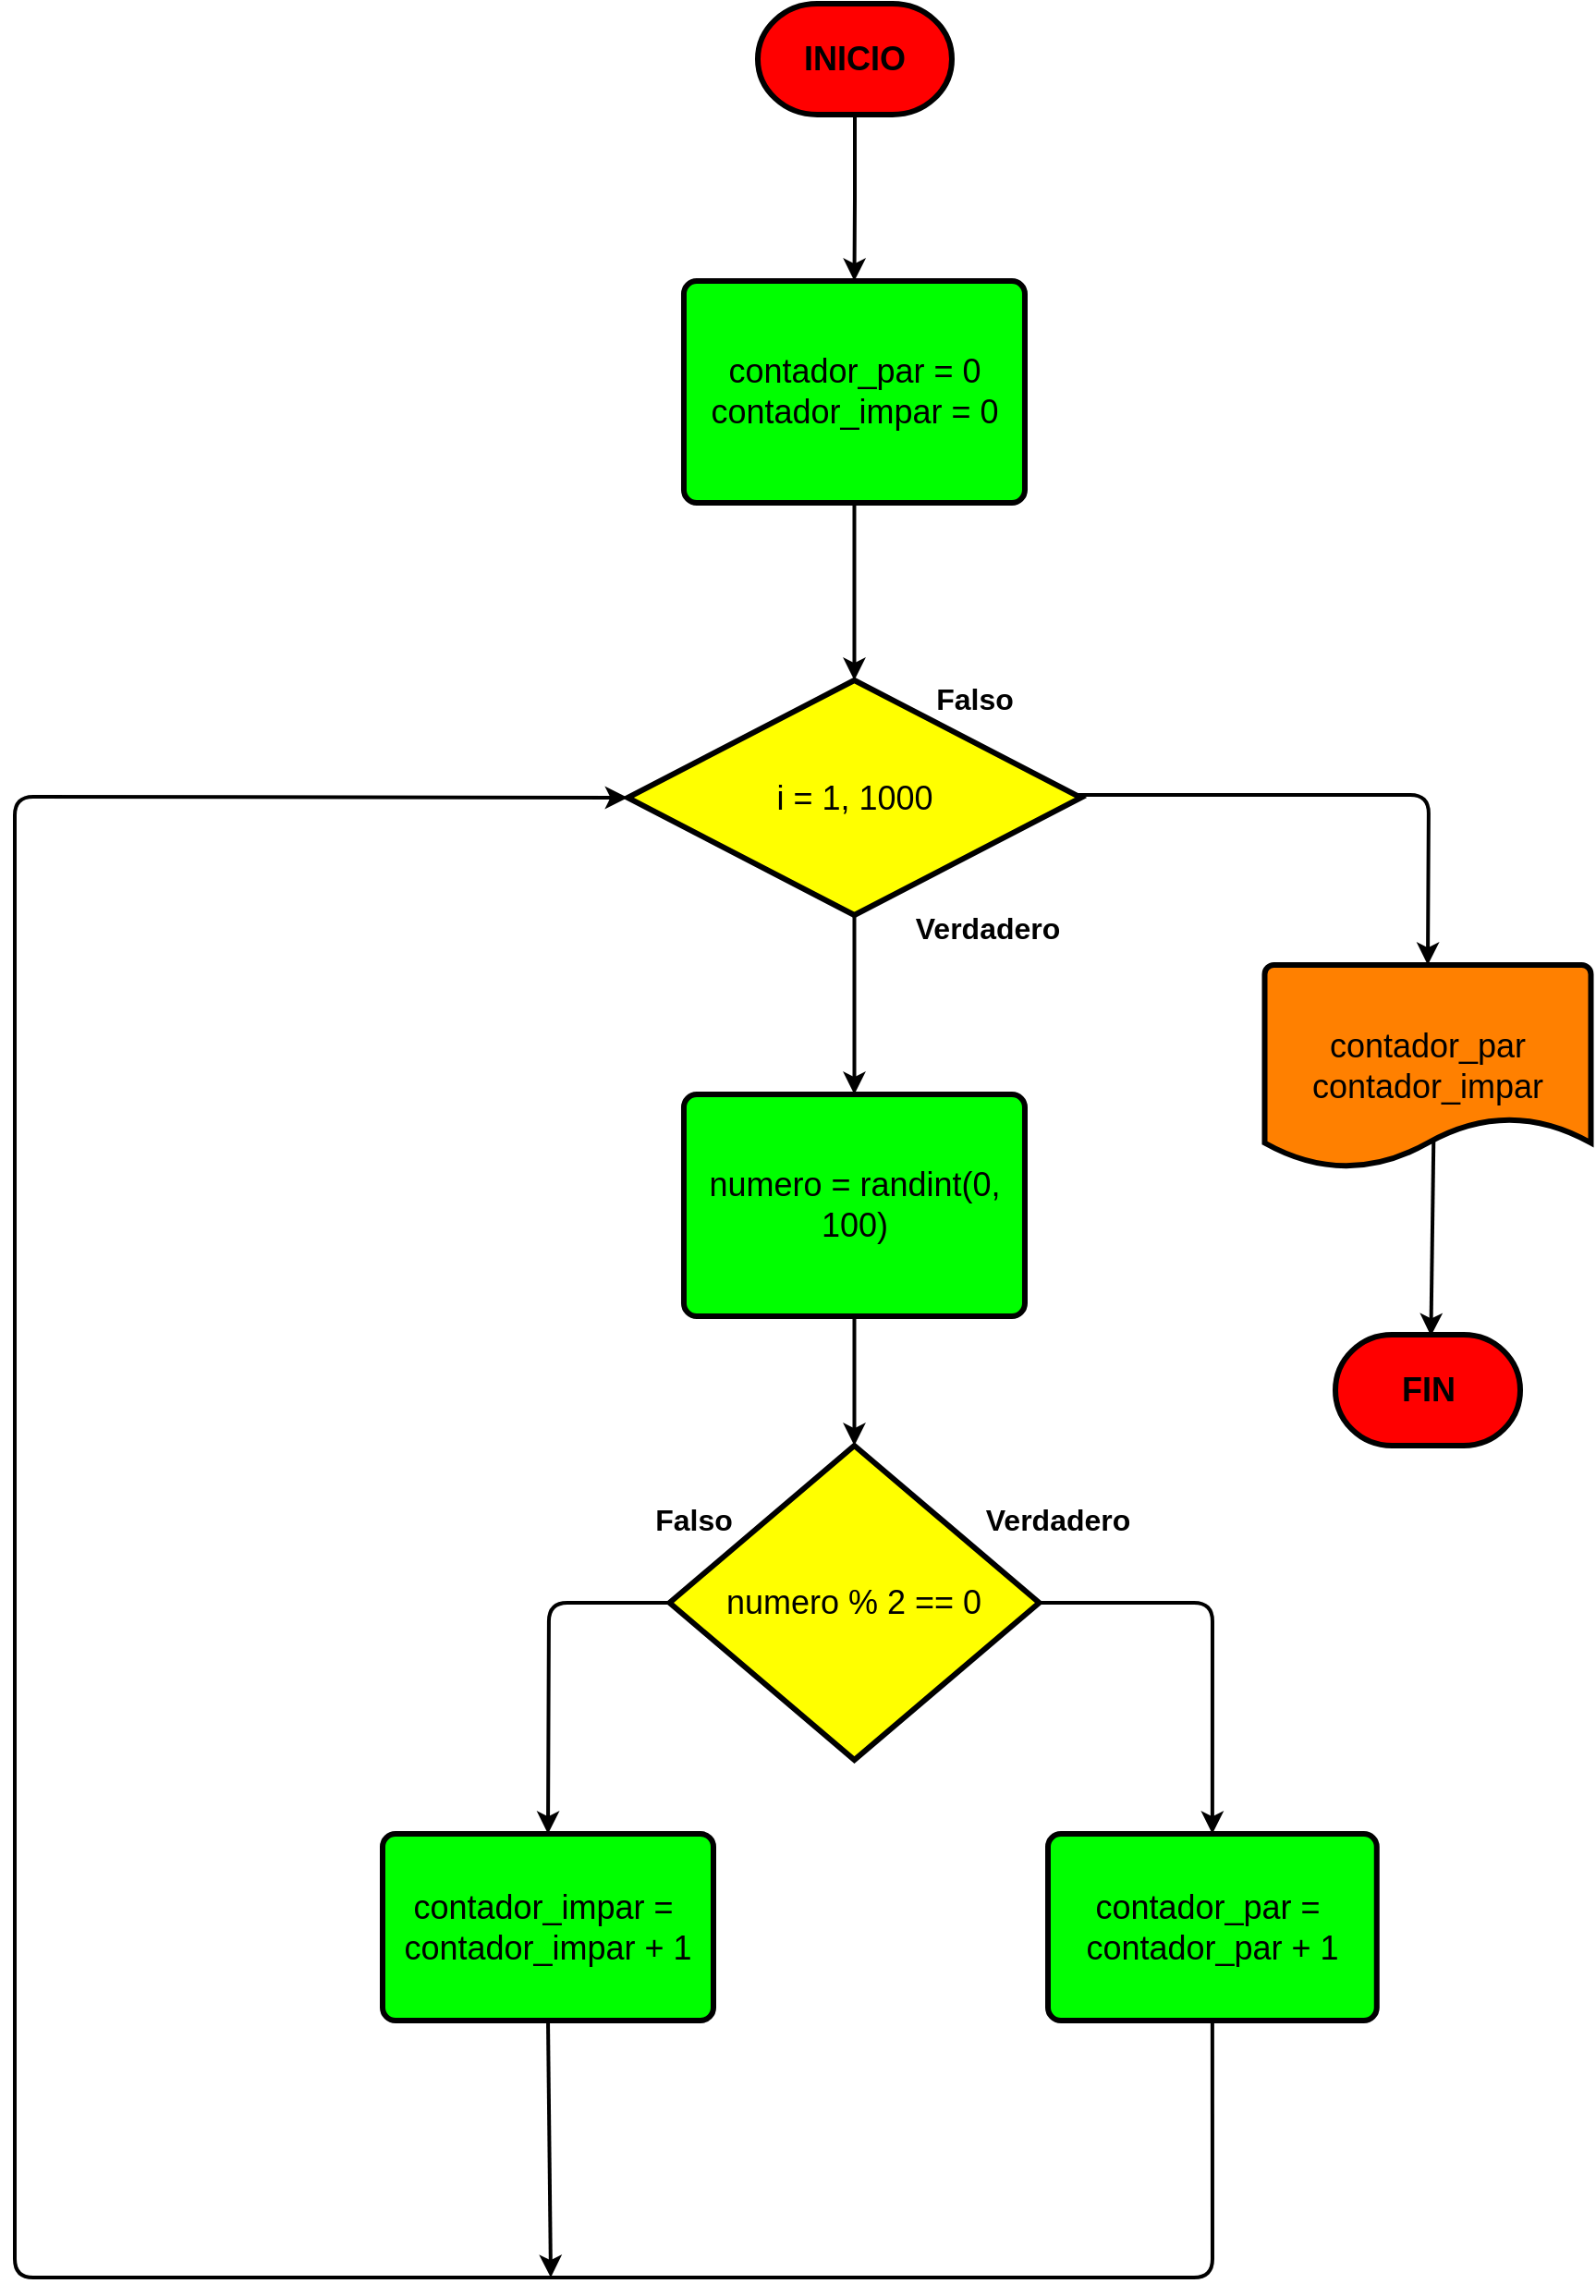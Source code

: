 <mxfile>
    <diagram id="hyXTzDfZUhhmsDUPOdG6" name="Page-1">
        <mxGraphModel dx="1883" dy="1585" grid="1" gridSize="10" guides="1" tooltips="1" connect="1" arrows="1" fold="1" page="1" pageScale="1" pageWidth="700" pageHeight="700" background="#FFFFFF" math="0" shadow="0">
            <root>
                <mxCell id="0"/>
                <mxCell id="1" parent="0"/>
                <mxCell id="diSnjzynUhi2UMkX59iC-12" value="" style="edgeStyle=orthogonalEdgeStyle;rounded=0;orthogonalLoop=1;jettySize=auto;html=1;fontSize=18;strokeColor=#000000;strokeWidth=2;entryX=0.5;entryY=0;entryDx=0;entryDy=0;" parent="1" source="diSnjzynUhi2UMkX59iC-5" target="118" edge="1">
                    <mxGeometry relative="1" as="geometry">
                        <mxPoint x="725.495" y="179" as="targetPoint"/>
                    </mxGeometry>
                </mxCell>
                <mxCell id="diSnjzynUhi2UMkX59iC-5" value="INICIO" style="strokeWidth=3;html=1;shape=mxgraph.flowchart.terminator;whiteSpace=wrap;fontSize=18;fillColor=#FF0000;fontStyle=1;fontColor=#000000;strokeColor=#000000;" parent="1" vertex="1">
                    <mxGeometry x="673" y="49" width="105" height="60" as="geometry"/>
                </mxCell>
                <mxCell id="diSnjzynUhi2UMkX59iC-6" value="FIN" style="strokeWidth=3;html=1;shape=mxgraph.flowchart.terminator;whiteSpace=wrap;fontSize=18;fillColor=#FF0000;fontColor=#000000;strokeColor=#000000;fontStyle=1" parent="1" vertex="1">
                    <mxGeometry x="985.5" y="769" width="100" height="60" as="geometry"/>
                </mxCell>
                <mxCell id="97" style="edgeStyle=none;html=1;exitX=0.5;exitY=1;exitDx=0;exitDy=0;exitPerimeter=0;strokeWidth=2;strokeColor=#000000;entryX=0.5;entryY=0;entryDx=0;entryDy=0;" parent="1" source="2" target="184" edge="1">
                    <mxGeometry relative="1" as="geometry">
                        <mxPoint x="725.5" y="639" as="targetPoint"/>
                    </mxGeometry>
                </mxCell>
                <mxCell id="110" style="edgeStyle=none;html=1;exitX=1;exitY=0.5;exitDx=0;exitDy=0;exitPerimeter=0;entryX=0.5;entryY=0;entryDx=0;entryDy=0;entryPerimeter=0;strokeWidth=2;strokeColor=#000000;" parent="1" target="diSnjzynUhi2UMkX59iC-7" edge="1">
                    <mxGeometry relative="1" as="geometry">
                        <Array as="points">
                            <mxPoint x="976" y="477"/>
                            <mxPoint x="1036" y="477"/>
                        </Array>
                        <mxPoint x="824.25" y="477" as="sourcePoint"/>
                        <mxPoint x="1169.5" y="542" as="targetPoint"/>
                    </mxGeometry>
                </mxCell>
                <mxCell id="2" value="&lt;div&gt;&lt;/div&gt;&lt;font face=&quot;helvetica&quot;&gt;&lt;span style=&quot;font-size: 18px&quot;&gt;i = 1, 1000&lt;/span&gt;&lt;/font&gt;" style="strokeWidth=3;html=1;shape=mxgraph.flowchart.decision;whiteSpace=wrap;fillColor=#FFFF00;fontColor=#000000;strokeColor=#000000;" parent="1" vertex="1">
                    <mxGeometry x="602.62" y="415" width="245.25" height="127" as="geometry"/>
                </mxCell>
                <mxCell id="11" value="&lt;b&gt;&lt;font style=&quot;font-size: 16px&quot;&gt;Falso&lt;/font&gt;&lt;/b&gt;" style="text;html=1;align=center;verticalAlign=middle;resizable=0;points=[];autosize=1;strokeColor=none;fillColor=none;fontColor=#000000;" parent="1" vertex="1">
                    <mxGeometry x="759.74" y="415" width="60" height="20" as="geometry"/>
                </mxCell>
                <mxCell id="12" value="&lt;b&gt;&lt;font style=&quot;font-size: 16px&quot;&gt;Verdadero&lt;/font&gt;&lt;/b&gt;" style="text;html=1;align=center;verticalAlign=middle;resizable=0;points=[];autosize=1;strokeColor=none;fillColor=none;fontSize=16;fontColor=#000000;" parent="1" vertex="1">
                    <mxGeometry x="752.12" y="539" width="90" height="20" as="geometry"/>
                </mxCell>
                <mxCell id="103" value="" style="edgeStyle=none;html=1;strokeColor=#000000;strokeWidth=2;exitX=0.518;exitY=0.84;exitDx=0;exitDy=0;exitPerimeter=0;entryX=0.517;entryY=0.011;entryDx=0;entryDy=0;entryPerimeter=0;" parent="1" source="diSnjzynUhi2UMkX59iC-7" target="diSnjzynUhi2UMkX59iC-6" edge="1">
                    <mxGeometry relative="1" as="geometry"/>
                </mxCell>
                <mxCell id="diSnjzynUhi2UMkX59iC-7" value="&lt;div&gt;contador_par&lt;/div&gt;&lt;div&gt;contador_impar&lt;/div&gt;" style="strokeWidth=3;html=1;shape=mxgraph.flowchart.document2;whiteSpace=wrap;size=0.25;fontSize=18;fillColor=#FF8000;fontColor=#000000;strokeColor=#000000;" parent="1" vertex="1">
                    <mxGeometry x="947.25" y="569" width="176.5" height="110" as="geometry"/>
                </mxCell>
                <mxCell id="142" value="" style="edgeStyle=none;html=1;strokeColor=#000000;strokeWidth=2;" parent="1" source="118" target="2" edge="1">
                    <mxGeometry relative="1" as="geometry"/>
                </mxCell>
                <mxCell id="118" value="&lt;font style=&quot;font-size: 18px&quot;&gt;&lt;div&gt;contador_par = 0&lt;/div&gt;&lt;div&gt;contador_impar = 0&lt;/div&gt;&lt;/font&gt;" style="rounded=1;whiteSpace=wrap;html=1;absoluteArcSize=1;arcSize=14;strokeWidth=3;fillColor=#00FF00;fontColor=#000000;strokeColor=#000000;" parent="1" vertex="1">
                    <mxGeometry x="632.99" y="199" width="184.5" height="120" as="geometry"/>
                </mxCell>
                <mxCell id="126" style="edgeStyle=none;html=1;exitX=1;exitY=0.5;exitDx=0;exitDy=0;exitPerimeter=0;strokeColor=#000000;strokeWidth=2;entryX=0.5;entryY=0;entryDx=0;entryDy=0;" parent="1" source="124" target="127" edge="1">
                    <mxGeometry relative="1" as="geometry">
                        <mxPoint x="920" y="1067" as="targetPoint"/>
                        <Array as="points">
                            <mxPoint x="919" y="914"/>
                        </Array>
                    </mxGeometry>
                </mxCell>
                <mxCell id="140" style="edgeStyle=none;html=1;exitX=0;exitY=0.5;exitDx=0;exitDy=0;exitPerimeter=0;strokeColor=#000000;strokeWidth=2;entryX=0.5;entryY=0;entryDx=0;entryDy=0;" parent="1" source="124" target="145" edge="1">
                    <mxGeometry relative="1" as="geometry">
                        <Array as="points">
                            <mxPoint x="560" y="914"/>
                        </Array>
                        <mxPoint x="560.0" y="999.0" as="targetPoint"/>
                    </mxGeometry>
                </mxCell>
                <mxCell id="124" value="&lt;div&gt;&lt;/div&gt;&lt;font face=&quot;helvetica&quot;&gt;&lt;span style=&quot;font-size: 18px&quot;&gt;numero % 2 == 0&lt;/span&gt;&lt;/font&gt;" style="strokeWidth=3;html=1;shape=mxgraph.flowchart.decision;whiteSpace=wrap;fillColor=#FFFF00;fontColor=#000000;strokeColor=#000000;" parent="1" vertex="1">
                    <mxGeometry x="625.25" y="829" width="200" height="170" as="geometry"/>
                </mxCell>
                <mxCell id="171" style="edgeStyle=none;html=1;exitX=0.5;exitY=1;exitDx=0;exitDy=0;strokeWidth=2;strokeColor=#000000;entryX=0;entryY=0.5;entryDx=0;entryDy=0;entryPerimeter=0;" parent="1" source="127" target="2" edge="1">
                    <mxGeometry relative="1" as="geometry">
                        <mxPoint x="-150" y="1519" as="targetPoint"/>
                        <Array as="points">
                            <mxPoint x="919" y="1279"/>
                            <mxPoint x="271" y="1279"/>
                            <mxPoint x="271" y="478"/>
                        </Array>
                    </mxGeometry>
                </mxCell>
                <mxCell id="127" value="&lt;font style=&quot;font-size: 18px&quot;&gt;&lt;div&gt;contador_par =&amp;nbsp;&lt;/div&gt;contador_par + 1&lt;br&gt;&lt;/font&gt;" style="rounded=1;whiteSpace=wrap;html=1;absoluteArcSize=1;arcSize=14;strokeWidth=3;fillColor=#00FF00;fontColor=#000000;strokeColor=#000000;" parent="1" vertex="1">
                    <mxGeometry x="830" y="1039" width="177.88" height="101" as="geometry"/>
                </mxCell>
                <mxCell id="134" value="&lt;b&gt;&lt;font style=&quot;font-size: 16px&quot;&gt;Falso&lt;/font&gt;&lt;/b&gt;" style="text;html=1;align=center;verticalAlign=middle;resizable=0;points=[];autosize=1;strokeColor=none;fillColor=none;fontColor=#000000;" parent="1" vertex="1">
                    <mxGeometry x="608.38" y="859" width="60" height="20" as="geometry"/>
                </mxCell>
                <mxCell id="135" value="&lt;b&gt;&lt;font style=&quot;font-size: 16px&quot;&gt;Verdadero&lt;/font&gt;&lt;/b&gt;" style="text;html=1;align=center;verticalAlign=middle;resizable=0;points=[];autosize=1;strokeColor=none;fillColor=none;fontSize=16;fontColor=#000000;" parent="1" vertex="1">
                    <mxGeometry x="790.26" y="859" width="90" height="20" as="geometry"/>
                </mxCell>
                <mxCell id="185" style="edgeStyle=none;html=1;exitX=0.5;exitY=1;exitDx=0;exitDy=0;strokeWidth=2;strokeColor=#000000;" edge="1" parent="1" source="145">
                    <mxGeometry relative="1" as="geometry">
                        <mxPoint x="561" y="1279" as="targetPoint"/>
                    </mxGeometry>
                </mxCell>
                <mxCell id="145" value="&lt;font style=&quot;font-size: 18px&quot;&gt;&lt;div&gt;contador_impar =&amp;nbsp;&lt;/div&gt;contador_impar + 1&lt;br&gt;&lt;/font&gt;" style="rounded=1;whiteSpace=wrap;html=1;absoluteArcSize=1;arcSize=14;strokeWidth=3;fillColor=#00FF00;fontColor=#000000;strokeColor=#000000;" parent="1" vertex="1">
                    <mxGeometry x="470" y="1039" width="179" height="101" as="geometry"/>
                </mxCell>
                <mxCell id="187" value="" style="edgeStyle=none;html=1;strokeColor=#000000;strokeWidth=2;" edge="1" parent="1" source="184" target="124">
                    <mxGeometry relative="1" as="geometry"/>
                </mxCell>
                <mxCell id="184" value="&lt;font&gt;&lt;span style=&quot;font-size: 18px&quot;&gt;numero = randint(0, 100)&lt;/span&gt;&lt;br&gt;&lt;/font&gt;" style="rounded=1;whiteSpace=wrap;html=1;absoluteArcSize=1;arcSize=14;strokeWidth=3;fillColor=#00FF00;fontColor=#000000;strokeColor=#000000;" vertex="1" parent="1">
                    <mxGeometry x="632.99" y="639" width="184.5" height="120" as="geometry"/>
                </mxCell>
            </root>
        </mxGraphModel>
    </diagram>
</mxfile>